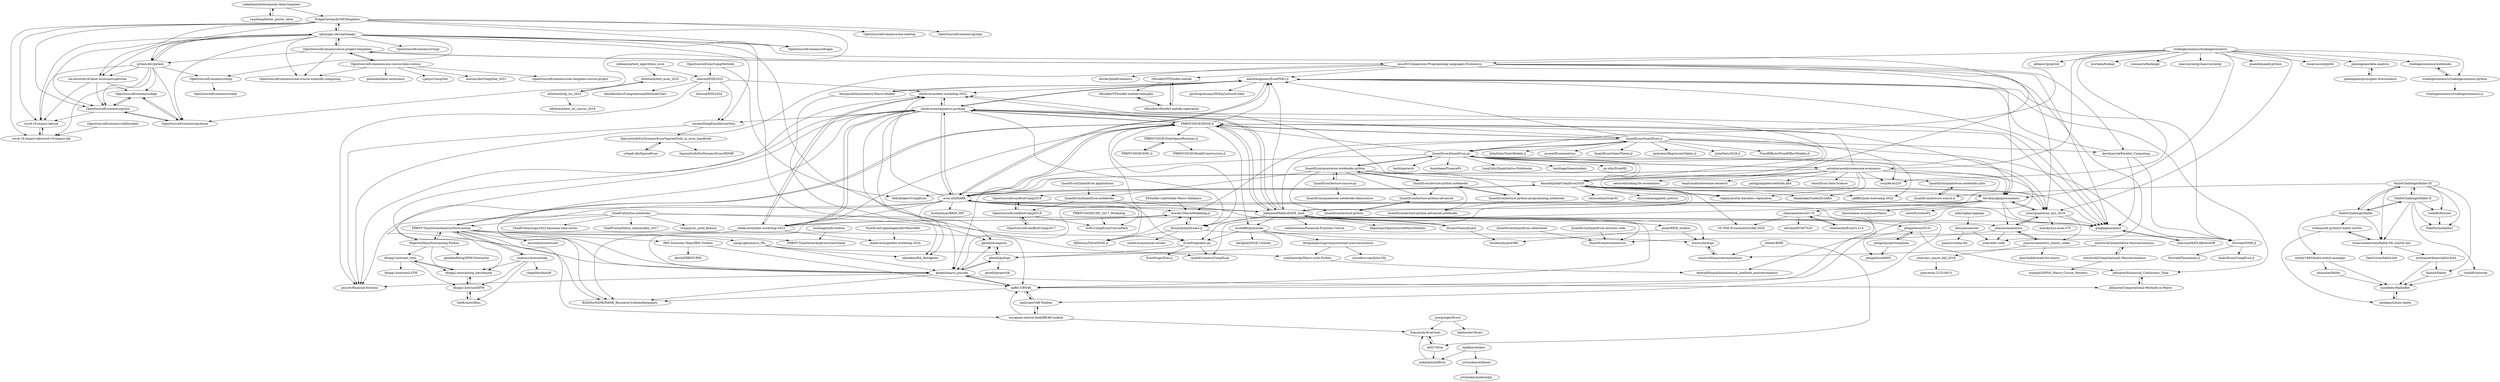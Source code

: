 digraph G {
"rafaelbailo/betterposter-latex-template" -> "LanaSina/better_poster_latex"
"rafaelbailo/betterposter-latex-template" -> "HolgerGerhardt/TeXTemplates"
"optimagic-dev/optimagic" -> "pytask-dev/pytask"
"optimagic-dev/optimagic" -> "OpenSourceEconomics/respy"
"optimagic-dev/optimagic" -> "OpenSourceEconomics/dcegm"
"optimagic-dev/optimagic" -> "OpenSourceEconomics/econ-project-templates"
"optimagic-dev/optimagic" -> "iza-institute-of-labor-economics/gettsim"
"optimagic-dev/optimagic" -> "KennethJudd/CompEcon2020"
"optimagic-dev/optimagic" -> "OpenSourceEconomics/pylcm"
"optimagic-dev/optimagic" -> "OpenSourceEconomics/ose-course-scientific-computing"
"optimagic-dev/optimagic" -> "HolgerGerhardt/TeXTemplates"
"optimagic-dev/optimagic" -> "OpenSourceEconomics/pybaum"
"optimagic-dev/optimagic" -> "gboehl/econpizza"
"optimagic-dev/optimagic" -> "randall-romero/CompEcon"
"optimagic-dev/optimagic" -> "sischei/DeepEquilibriumNets"
"optimagic-dev/optimagic" -> "covid-19-impact-lab/sid"
"optimagic-dev/optimagic" -> "OpenSourceEconomics/ruspy"
"HolgerGerhardt/TeXTemplates" -> "pytask-dev/pytask"
"HolgerGerhardt/TeXTemplates" -> "OpenSourceEconomics/pybaum"
"HolgerGerhardt/TeXTemplates" -> "OpenSourceEconomics/ose-meetup"
"HolgerGerhardt/TeXTemplates" -> "optimagic-dev/optimagic"
"HolgerGerhardt/TeXTemplates" -> "covid-19-impact-lab/covid-19-impact-lab"
"HolgerGerhardt/TeXTemplates" -> "OpenSourceEconomics/grmpy"
"HolgerGerhardt/TeXTemplates" -> "covid-19-impact-lab/sid"
"HolgerGerhardt/TeXTemplates" -> "OpenSourceEconomics/pylcm"
"HolgerGerhardt/TeXTemplates" -> "OpenSourceEconomics/dcegm"
"HolgerGerhardt/TeXTemplates" -> "iza-institute-of-labor-economics/gettsim"
"jdingel/econ35101" -> "jdingel/projecttemplate"
"jdingel/econ35101" -> "jdingel/econ6905"
"jdingel/econ35101" -> "jbduarte/Numerical_Continuous_Time"
"wmutschl/dsge" -> "wmutschl/macroeconometrics"
"wmutschl/macroeconometrics" -> "wmutschl/dsge"
"rooklift/fluorine" -> "FakePsyho/halite2"
"HaliteChallenge/Halite-III" -> "HaliteChallenge/Halite-II"
"HaliteChallenge/Halite-III" -> "rooklift/fluorine"
"HaliteChallenge/Halite-III" -> "KalraA/Halite"
"HaliteChallenge/Halite-III" -> "HaliteChallenge/Halite"
"HaliteChallenge/Halite-III" -> "FakePsyho/halite2"
"HaliteChallenge/Halite-III" -> "brianvanleeuwen/Halite-ML-starter-bot"
"HaliteChallenge/Halite-III" -> "QuantEcon/lecture-source-jl"
"OpenSourceEconomics/econ-project-templates" -> "OpenSourceEconomics/ose-course-data-science"
"OpenSourceEconomics/econ-project-templates" -> "OpenSourceEconomics/ose-course-scientific-computing"
"OpenSourceEconomics/econ-project-templates" -> "jesusfv/Comparison-Programming-Languages-Economics"
"OpenSourceEconomics/econ-project-templates" -> "optimagic-dev/optimagic"
"OpenSourceEconomics/econ-project-templates" -> "pytask-dev/pytask"
"jiamingmao/data-analysis" -> "jiamingmao/principles-of-economics"
"LanaSina/better_poster_latex" -> "rafaelbailo/betterposter-latex-template"
"FRBNY-TimeSeriesAnalysis/Nowcasting" -> "MajesticKhan/Nowcasting-Python"
"FRBNY-TimeSeriesAnalysis/Nowcasting" -> "nmecsys/nowcasting"
"FRBNY-TimeSeriesAnalysis/Nowcasting" -> "FRBNY-TimeSeriesAnalysis/rstarGlobal"
"FRBNY-TimeSeriesAnalysis/Nowcasting" -> "yangycpku/macro_ML"
"FRBNY-TimeSeriesAnalysis/Nowcasting" -> "dhopp1/nowcasting_benchmark"
"FRBNY-TimeSeriesAnalysis/Nowcasting" -> "naffe15/BVAR_"
"FRBNY-TimeSeriesAnalysis/Nowcasting" -> "IRIS-Solutions-Team/IRIS-Toolbox"
"FRBNY-TimeSeriesAnalysis/Nowcasting" -> "european-central-bank/BEAR-toolbox"
"FRBNY-TimeSeriesAnalysis/Nowcasting" -> "FRBNY-DSGE/DSGE.jl"
"FRBNY-TimeSeriesAnalysis/Nowcasting" -> "eurostat/econowcast"
"FRBNY-TimeSeriesAnalysis/Nowcasting" -> "gboehl/macro_puzzles"
"gboehl/pydsge" -> "gboehl/macro_puzzles"
"gboehl/pydsge" -> "gboehl/econpizza"
"gboehl/pydsge" -> "gboehl/projectlib"
"ncachanosky/Macro-with-Python" -> "AndreaPasqualini/numerical_methods_macroeconomics"
"QuantEcon/quantecon-notebooks-python" -> "QuantEcon/lecture-python.notebooks"
"QuantEcon/quantecon-notebooks-python" -> "QuantEcon/lecture-source-py"
"QuantEcon/quantecon-notebooks-python" -> "QuantEcon/lecture-python-programming.notebooks"
"QuantEcon/quantecon-notebooks-python" -> "QuantEcon/lecture-python-advanced"
"QuantEcon/quantecon-notebooks-python" -> "QuantEcon/QuantEcon.notebooks"
"QuantEcon/quantecon-notebooks-python" -> "QuantEcon/quantecon-notebooks-julia"
"QuantEcon/quantecon-notebooks-python" -> "QuantEcon/lecture-python"
"QuantEcon/quantecon-notebooks-python" -> "QuantEcon/QuantEcon.py"
"gboehl/macro_puzzles" -> "gboehl/pydsge"
"gboehl/macro_puzzles" -> "jesusfv/financial-frictions"
"gboehl/macro_puzzles" -> "BASEforHANK/HANK_BusinessCycleAndInequality"
"gboehl/macro_puzzles" -> "shade-econ/nber-workshop-2022"
"gboehl/macro_puzzles" -> "gboehl/econpizza"
"gboehl/macro_puzzles" -> "jbduarte/Computational-Methods-in-Macro"
"gboehl/macro_puzzles" -> "naffe15/BVAR_"
"jiamingmao/principles-of-economics" -> "jiamingmao/data-analysis"
"OpenSourceEcon/BootCamp2018" -> "OpenSourceEcon/BootCamp2017"
"OpenSourceEcon/BootCamp2018" -> "OpenSourceEcon/BootCamp2019"
"OpenSourceEcon/BootCamp2018" -> "ScPo-CompEcon/CoursePack"
"OpenSourceEcon/BootCamp2019" -> "OpenSourceEcon/BootCamp2018"
"shade-econ/sequence-jacobian" -> "shade-econ/nber-workshop-2023"
"shade-econ/sequence-jacobian" -> "shade-econ/nber-workshop-2022"
"shade-econ/sequence-jacobian" -> "econ-ark/HARK"
"shade-econ/sequence-jacobian" -> "jesusfv/financial-frictions"
"shade-econ/sequence-jacobian" -> "gregkaplan/phact"
"shade-econ/sequence-jacobian" -> "BASEforHANK/HANK_BusinessCycleAndInequality"
"shade-econ/sequence-jacobian" -> "matthieugomez/EconPDEs.jl"
"shade-econ/sequence-jacobian" -> "gboehl/econpizza"
"shade-econ/sequence-jacobian" -> "JohannesPfeifer/DSGE_mod"
"shade-econ/sequence-jacobian" -> "DynareJulia/Dynare.jl"
"shade-econ/sequence-jacobian" -> "nikolakou/RA_HetAgents"
"shade-econ/sequence-jacobian" -> "FRBNY-DSGE/DSGE.jl"
"shade-econ/sequence-jacobian" -> "sischei/DeepEquilibriumNets"
"shade-econ/sequence-jacobian" -> "gboehl/macro_puzzles"
"jdingel/projecttemplate" -> "jdingel/econ35101"
"jdingel/projecttemplate" -> "jdingel/econ6905"
"jstac/nyu_macro_fall_2018" -> "jstac/econ-2125-8013"
"zhouweimin-econ/QuantMacro" -> "AndreaPasqualini/numerical_methods_macroeconomics"
"yangycpku/macro_ML" -> "nikolakou/RA_HetAgents"
"yangycpku/macro_ML" -> "ncachanosky/Macro-with-Python"
"yangycpku/macro_ML" -> "gboehl/macro_puzzles"
"HaliteChallenge/Halite-II" -> "HaliteChallenge/Halite"
"HaliteChallenge/Halite-II" -> "rooklift/chlorine"
"HaliteChallenge/Halite-II" -> "HaliteChallenge/Halite-III"
"HaliteChallenge/Halite-II" -> "rooklift/fluorine"
"HaliteChallenge/Halite-II" -> "FakePsyho/halite2"
"HaliteChallenge/Halite-II" -> "brianvanleeuwen/Halite-ML-starter-bot"
"QuantEcon/lecture-source-py" -> "QuantEcon/quantecon-notebooks-python"
"QuantEcon/lecture-source-py" -> "QuantEcon/quantecon-notebooks-datascience"
"QuantEcon/lecture-source-jl" -> "QuantEcon/quantecon-notebooks-julia"
"davidzarruk/Parallel_Computing" -> "floswald/SMM.jl"
"davidzarruk/Parallel_Computing" -> "gregkaplan/phact"
"davidzarruk/Parallel_Computing" -> "matthieugomez/EconPDEs.jl"
"iza-institute-of-labor-economics/gettsim" -> "OpenSourceEconomics/pylcm"
"iza-institute-of-labor-economics/gettsim" -> "OpenSourceEconomics/dags"
"iza-institute-of-labor-economics/gettsim" -> "covid-19-impact-lab/sid"
"escheffel/pymaclab" -> "kerkphil/DSGE-Utilities"
"escheffel/pymaclab" -> "wmutschl/dsge"
"escheffel/pymaclab" -> "gboehl/pydsge"
"escheffel/pymaclab" -> "EconForge/dolo.py"
"escheffel/pymaclab" -> "letsgoexploring/computational-macroeconomics"
"nmecsys/nowcasting" -> "FRBNY-TimeSeriesAnalysis/Nowcasting"
"nmecsys/nowcasting" -> "rbagd/dynfactoR"
"nmecsys/nowcasting" -> "SebKrantz/dfms"
"nmecsys/nowcasting" -> "dhopp1/nowcasting_benchmark"
"nmecsys/nowcasting" -> "dhopp1/nowcastDFM"
"franzmohr/bvartools" -> "nk027/bvar"
"mfarragher/appelpy" -> "dmsul/econtools"
"FRBNY-DSGE/SMC.jl" -> "FRBNY-DSGE/StateSpaceRoutines.jl"
"nk027/bvar" -> "franzmohr/bvartools"
"nk027/bvar" -> "ankargren/mfbvar"
"OpenSourceEconomics/ose-course-data-science" -> "peisenha/labor-economics"
"OpenSourceEconomics/ose-course-data-science" -> "OpenSourceEconomics/ose-course-scientific-computing"
"OpenSourceEconomics/ose-course-data-science" -> "OpenSourceEconomics/econ-project-templates"
"OpenSourceEconomics/ose-course-data-science" -> "LJanys/CompStat"
"OpenSourceEconomics/ose-course-data-science" -> "marina-khi/CompStat_2021"
"OpenSourceEconomics/ose-course-data-science" -> "OpenSourceEconomics/ose-template-course-project"
"rooklift/chlorine" -> "mzotkiew/HaliteBot"
"jstriaukas/midasml" -> "jstriaukas/midasmlpy"
"letsgoexploring/computational-macroeconomics" -> "vasudeva-ram/Julia-SSJ"
"letsgoexploring/computational-macroeconomics" -> "ncachanosky/Macro-with-Python"
"naffe15/BVAR_" -> "ambropo/VAR-Toolbox"
"naffe15/BVAR_" -> "BASEforHANK/HANK_BusinessCycleAndInequality"
"naffe15/BVAR_" -> "gboehl/macro_puzzles"
"dhopp1/nowcastDFM" -> "SebKrantz/dfms"
"dhopp1/nowcastDFM" -> "dhopp1/nowcasting_benchmark"
"QuantEcon/QuantEcon.jl" -> "FRBNY-DSGE/DSGE.jl"
"QuantEcon/QuantEcon.jl" -> "QuantEcon/QuantEcon.py"
"QuantEcon/QuantEcon.jl" -> "matthieugomez/EconPDEs.jl"
"QuantEcon/QuantEcon.jl" -> "FixedEffects/FixedEffectModels.jl" ["e"=1]
"QuantEcon/QuantEcon.jl" -> "floswald/SMM.jl"
"QuantEcon/QuantEcon.jl" -> "davidzarruk/Parallel_Computing"
"QuantEcon/QuantEcon.jl" -> "JuliaStats/StatsModels.jl" ["e"=1]
"QuantEcon/QuantEcon.jl" -> "mcreel/Econometrics" ["e"=1]
"QuantEcon/QuantEcon.jl" -> "cpfiffer/julia-bootcamp-2022" ["e"=1]
"QuantEcon/QuantEcon.jl" -> "QuantEcon/GameTheory.jl" ["e"=1]
"QuantEcon/QuantEcon.jl" -> "jmboehm/RegressionTables.jl" ["e"=1]
"QuantEcon/QuantEcon.jl" -> "JohannesPfeifer/DSGE_mod"
"QuantEcon/QuantEcon.jl" -> "JuliaStats/GLM.jl" ["e"=1]
"QuantEcon/QuantEcon.jl" -> "shade-econ/sequence-jacobian"
"QuantEcon/QuantEcon.jl" -> "thorek1/MacroModelling.jl"
"QuantEcon/lecture-python-programming.notebooks" -> "QuantEcon/lecture-python.notebooks"
"QuantEcon/lecture-python-programming.notebooks" -> "QuantEcon/lecture-python-advanced.notebooks"
"kthohr/BMR" -> "wmutschl/macroeconometrics"
"kthohr/BMR" -> "nk027/bvar"
"RJDennis/SolveDSGE.jl" -> "thorek1/MacroModelling.jl"
"QuantEcon/lecture-python.notebooks" -> "QuantEcon/quantecon-notebooks-python"
"QuantEcon/lecture-python.notebooks" -> "QuantEcon/lecture-python-programming.notebooks"
"QuantEcon/lecture-python.notebooks" -> "QuantEcon/lecture-python-advanced.notebooks"
"QuantEcon/lecture-python.notebooks" -> "QuantEcon/lecture-python-advanced"
"pytask-dev/pytask" -> "OpenSourceEconomics/pylcm"
"pytask-dev/pytask" -> "optimagic-dev/optimagic"
"pytask-dev/pytask" -> "OpenSourceEconomics/pybaum"
"pytask-dev/pytask" -> "iza-institute-of-labor-economics/gettsim"
"pytask-dev/pytask" -> "OpenSourceEconomics/dags"
"pytask-dev/pytask" -> "covid-19-impact-lab/sid"
"pytask-dev/pytask" -> "covid-19-impact-lab/covid-19-impact-lab"
"pytask-dev/pytask" -> "OpenSourceEconomics/respy"
"KennethJudd/CompEcon2020" -> "econ-ark/HARK"
"KennethJudd/CompEcon2020" -> "shade-econ/sequence-jacobian"
"KennethJudd/CompEcon2020" -> "Alalalalaki/Guide2EconRA" ["e"=1]
"KennethJudd/CompEcon2020" -> "gregkaplan/phact"
"KennethJudd/CompEcon2020" -> "OU-PhD-Econometrics/fall-2020"
"KennethJudd/CompEcon2020" -> "chrisconlon/Grad-IO" ["e"=1]
"KennethJudd/CompEcon2020" -> "vikjam/mostly-harmless-replication" ["e"=1]
"KennethJudd/CompEcon2020" -> "chrisconlon/applied_metrics" ["e"=1]
"KennethJudd/CompEcon2020" -> "cpfiffer/julia-bootcamp-2022" ["e"=1]
"KennethJudd/CompEcon2020" -> "jstac/quantecon_nyu_2016"
"KennethJudd/CompEcon2020" -> "OpenSourceEcon/BootCamp2019"
"KennethJudd/CompEcon2020" -> "davidrpugh/pyeconomics"
"KennethJudd/CompEcon2020" -> "shade-econ/nber-workshop-2022"
"KennethJudd/CompEcon2020" -> "JohannesPfeifer/DSGE_mod"
"KennethJudd/CompEcon2020" -> "fediskhakov/CompEcon"
"floswald/SMM.jl" -> "floswald/Tasmanian.jl"
"floswald/SMM.jl" -> "QuantEcon/CompEcon.jl"
"sischei/DeepEquilibriumNets" -> "jesusfv/financial-frictions"
"sischei/DeepEquilibriumNets" -> "SparseGridsForDynamicEcon/SparseGrids_in_econ_handbook"
"jesusfv/Comparison-Programming-Languages-Economics" -> "gregkaplan/phact"
"jesusfv/Comparison-Programming-Languages-Economics" -> "matthieugomez/EconPDEs.jl"
"jesusfv/Comparison-Programming-Languages-Economics" -> "jesusfv/financial-frictions"
"jesusfv/Comparison-Programming-Languages-Economics" -> "OpenSourceEconomics/econ-project-templates"
"jesusfv/Comparison-Programming-Languages-Economics" -> "davidzarruk/Parallel_Computing"
"jesusfv/Comparison-Programming-Languages-Economics" -> "jstac/quantecon_nyu_2016"
"jesusfv/Comparison-Programming-Languages-Economics" -> "jstac/edtc-code"
"jesusfv/Comparison-Programming-Languages-Economics" -> "davidrpugh/pyeconomics"
"jesusfv/Comparison-Programming-Languages-Economics" -> "vfitoolkit/VFIToolkit-matlab"
"jesusfv/Comparison-Programming-Languages-Economics" -> "setzler/JuliaEconomics"
"MajesticKhan/Nowcasting-Python" -> "FRBNY-TimeSeriesAnalysis/Nowcasting"
"MajesticKhan/Nowcasting-Python" -> "genekindberg/DFM-Nowcaster"
"MajesticKhan/Nowcasting-Python" -> "dhopp1/nowcasting_benchmark"
"MajesticKhan/Nowcasting-Python" -> "dhopp1/nowcast_lstm"
"QuantEcon/lecture-python" -> "QuantEcon/lecture-python-advanced"
"QuantEcon/lecture-python-advanced" -> "QuantEcon/lecture-python"
"jbduarte/Computational-Methods-in-Macro" -> "jbduarte/Numerical_Continuous_Time"
"QuantEcon/quantecon-notebooks-julia" -> "QuantEcon/lecture-source-jl"
"jbduarte/Numerical_Continuous_Time" -> "jbduarte/Computational-Methods-in-Macro"
"covid-19-impact-lab/sid" -> "covid-19-impact-lab/covid-19-impact-lab"
"covid-19-impact-lab/covid-19-impact-lab" -> "covid-19-impact-lab/sid"
"gboehl/econpizza" -> "gboehl/pydsge"
"JohannesPfeifer/DSGE_mod" -> "FRBNY-DSGE/DSGE.jl"
"JohannesPfeifer/DSGE_mod" -> "shade-econ/sequence-jacobian"
"JohannesPfeifer/DSGE_mod" -> "naffe15/BVAR_"
"JohannesPfeifer/DSGE_mod" -> "econ-ark/HARK"
"JohannesPfeifer/DSGE_mod" -> "gregkaplan/phact"
"JohannesPfeifer/DSGE_mod" -> "DynareTeam/dynare"
"JohannesPfeifer/DSGE_mod" -> "wmutschl/dsge"
"JohannesPfeifer/DSGE_mod" -> "dkgaraujo/OpenSourcedMacroModels" ["e"=1]
"JohannesPfeifer/DSGE_mod" -> "matthieugomez/EconPDEs.jl"
"JohannesPfeifer/DSGE_mod" -> "steliostsiaras/Financial-Frictions-Course"
"JohannesPfeifer/DSGE_mod" -> "ambropo/VAR-Toolbox"
"JohannesPfeifer/DSGE_mod" -> "KennethJudd/CompEcon2020"
"JohannesPfeifer/DSGE_mod" -> "jmaih/RISE_toolbox"
"JohannesPfeifer/DSGE_mod" -> "escheffel/pymaclab"
"JohannesPfeifer/DSGE_mod" -> "DynareJulia/Dynare.jl"
"dhopp1/nowcast_lstm" -> "dhopp1/nowcasting_benchmark"
"dhopp1/nowcast_lstm" -> "dhopp1/nowcastDFM"
"dhopp1/nowcast_lstm" -> "dhopp1/nowcastLSTM"
"tradingeconomics/tradingeconomics" -> "tradingeconomics/notebooks"
"tradingeconomics/tradingeconomics" -> "tradingeconomics/tradingeconomics-python"
"tradingeconomics/tradingeconomics" -> "QuantEcon/QuantEcon.py"
"tradingeconomics/tradingeconomics" -> "antontarasenko/awesome-economics"
"tradingeconomics/tradingeconomics" -> "mortada/fredapi" ["e"=1]
"tradingeconomics/tradingeconomics" -> "jiamingmao/data-analysis"
"tradingeconomics/tradingeconomics" -> "cuemacro/findatapy" ["e"=1]
"tradingeconomics/tradingeconomics" -> "macrosynergy/macrosynergy"
"tradingeconomics/tradingeconomics" -> "quandl/quandl-python" ["e"=1]
"tradingeconomics/tradingeconomics" -> "davidrpugh/pyeconomics"
"tradingeconomics/tradingeconomics" -> "jesusfv/Comparison-Programming-Languages-Economics"
"tradingeconomics/tradingeconomics" -> "rsvp/fecon235" ["e"=1]
"tradingeconomics/tradingeconomics" -> "ranaroussi/qtpylib" ["e"=1]
"tradingeconomics/tradingeconomics" -> "jstac/quantecon_nyu_2016"
"tradingeconomics/tradingeconomics" -> "abbass2/pyqstrat" ["e"=1]
"tradingeconomics/notebooks" -> "tradingeconomics/tradingeconomics-python"
"mpiktas/midasr" -> "ankargren/mfbvar"
"mpiktas/midasr" -> "jstriaukas/midasml"
"hessjacob/Quantitative-Macro-Models" -> "matthieugomez/EconPDEs.jl"
"hessjacob/Quantitative-Macro-Models" -> "nikolakou/RA_HetAgents"
"vfitoolkit/VFIToolkit-matlab" -> "vfitoolkit/VFItoolkit-matlab-examples"
"vfitoolkit/VFIToolkit-matlab" -> "vfitoolkit/vfitoolkit-matlab-replication"
"ambropo/VAR-Toolbox" -> "naffe15/BVAR_"
"ambropo/VAR-Toolbox" -> "european-central-bank/BEAR-toolbox"
"european-central-bank/BEAR-toolbox" -> "ambropo/VAR-Toolbox"
"european-central-bank/BEAR-toolbox" -> "franzmohr/bvartools"
"european-central-bank/BEAR-toolbox" -> "naffe15/BVAR_"
"bashtage/mfe-toolbox" -> "FRBNY-TimeSeriesAnalysis/rstarGlobal"
"vfitoolkit/vfitoolkit-matlab-replication" -> "vfitoolkit/VFItoolkit-matlab-examples"
"vfitoolkit/vfitoolkit-matlab-replication" -> "vfitoolkit/VFIToolkit-matlab"
"dmsul/econtools" -> "jstac/edtc-code"
"dmsul/econtools" -> "paulnov/stata-tex"
"vfitoolkit/VFItoolkit-matlab-examples" -> "vfitoolkit/vfitoolkit-matlab-replication"
"OpenSourceEconomics/pylcm" -> "OpenSourceEconomics/pybaum"
"OpenSourceEconomics/pylcm" -> "OpenSourceEconomics/dags"
"OpenSourceEconomics/pylcm" -> "covid-19-impact-lab/sid"
"SebKrantz/dfms" -> "dhopp1/nowcastDFM"
"elliottash/nlp_lss_2023" -> "elliottash/text_econ_2022"
"elliottash/nlp_lss_2023" -> "elliottash/text_ml_course_2018"
"elliottash/text_econ_2022" -> "elliottash/nlp_lss_2023"
"dhopp1/nowcasting_benchmark" -> "dhopp1/nowcast_lstm"
"dhopp1/nowcasting_benchmark" -> "dhopp1/nowcastDFM"
"shade-econ/nber-workshop-2022" -> "shade-econ/nber-workshop-2023"
"shade-econ/nber-workshop-2022" -> "shade-econ/sequence-jacobian"
"FRBNY-DSGE/DSGE.jl" -> "JohannesPfeifer/DSGE_mod"
"FRBNY-DSGE/DSGE.jl" -> "shade-econ/sequence-jacobian"
"FRBNY-DSGE/DSGE.jl" -> "QuantEcon/QuantEcon.jl"
"FRBNY-DSGE/DSGE.jl" -> "econ-ark/HARK"
"FRBNY-DSGE/DSGE.jl" -> "naffe15/BVAR_"
"FRBNY-DSGE/DSGE.jl" -> "FRBNY-DSGE/StateSpaceRoutines.jl"
"FRBNY-DSGE/DSGE.jl" -> "gboehl/macro_puzzles"
"FRBNY-DSGE/DSGE.jl" -> "gregkaplan/phact"
"FRBNY-DSGE/DSGE.jl" -> "FRBNY-TimeSeriesAnalysis/Nowcasting"
"FRBNY-DSGE/DSGE.jl" -> "DynareJulia/Dynare.jl"
"FRBNY-DSGE/DSGE.jl" -> "shade-econ/nber-workshop-2022"
"FRBNY-DSGE/DSGE.jl" -> "KennethJudd/CompEcon2020"
"FRBNY-DSGE/DSGE.jl" -> "matthieugomez/EconPDEs.jl"
"FRBNY-DSGE/DSGE.jl" -> "escheffel/pymaclab"
"FRBNY-DSGE/DSGE.jl" -> "RJDennis/SolveDSGE.jl"
"DynareJulia/Dynare.jl" -> "thorek1/MacroModelling.jl"
"DynareJulia/Dynare.jl" -> "shade-econ/annual-review"
"DynareJulia/Dynare.jl" -> "floswald/SMM.jl"
"DynareJulia/Dynare.jl" -> "RJDennis/SolveDSGE.jl"
"HaliteChallenge/Halite" -> "HaliteChallenge/Halite-II"
"HaliteChallenge/Halite" -> "erdman/alt-python3-halite-starter"
"HaliteChallenge/Halite" -> "brianvanleeuwen/Halite-ML-starter-bot"
"HaliteChallenge/Halite" -> "HaliteChallenge/Halite-III"
"HaliteChallenge/Halite" -> "smiley1983/halite-match-manager"
"jstac/quantecon_nyu_2016" -> "davidrpugh/pyeconomics"
"jstac/quantecon_nyu_2016" -> "jstac/econometrics"
"jstac/quantecon_nyu_2016" -> "jstac/econometric_theory_slides"
"jstac/quantecon_nyu_2016" -> "mmcky/nyu-econ-370"
"jstac/quantecon_nyu_2016" -> "gregkaplan/phact"
"zhentaoshi/econ5170" -> "zhentaoshi/Econ5121A"
"zhentaoshi/econ5170" -> "edrubin/EC607S20" ["e"=1]
"zhentaoshi/econ5170" -> "OU-PhD-Econometrics/fall-2020"
"zhentaoshi/econ5170" -> "jdingel/econ35101"
"wmutschl/Computational-Macroeconomics" -> "wmutschl/Quantitative-Macroeconomics"
"wmutschl/Computational-Macroeconomics" -> "ocamp020/PhD_Macro_Course_Western"
"QuantEcon/QuantEcon.applications" -> "QuantEcon/QuantEcon.notebooks"
"NumEconCopenhagen/AdvMacroHet" -> "shade-econ/goethe-workshop-2024"
"SparseGridsForDynamicEcon/SparseGrids_in_econ_handbook" -> "schaab-lab/SparseEcon"
"SparseGridsForDynamicEcon/SparseGrids_in_econ_handbook" -> "SparseGridsForDynamicEcon/HDMR"
"jstac/econometrics" -> "jstac/econometric_theory_slides"
"jstac/econometrics" -> "jstac/edtc-code"
"jstac/econometrics" -> "jstac/quantecon_nyu_2016"
"jstac/econometrics" -> "QuantEcon/econometrics"
"schaab-lab/SparseEcon" -> "SparseGridsForDynamicEcon/SparseGrids_in_econ_handbook"
"QuantEcon/QuantEcon.notebooks" -> "ScPo-CompEcon/CoursePack"
"QuantEcon/QuantEcon.notebooks" -> "QuantEcon/econometrics"
"QuantEcon/QuantEcon.notebooks" -> "OpenSourceEcon/BootCamp2018"
"OpenSourceEconomics/dags" -> "OpenSourceEconomics/pybaum"
"OpenSourceEconomics/dags" -> "OpenSourceEconomics/pylcm"
"OpenSourceEconomics/pybaum" -> "OpenSourceEconomics/dags"
"OpenSourceEconomics/pybaum" -> "OpenSourceEconomics/pylcm"
"sekhansen/text_algorithms_econ" -> "elliottash/text_econ_2022"
"sekhansen/text_algorithms_econ" -> "dseconf/DSE2023"
"antontarasenko/awesome-economics" -> "QuantEcon/QuantEcon.py"
"antontarasenko/awesome-economics" -> "davidrpugh/pyeconomics"
"antontarasenko/awesome-economics" -> "vikjam/mostly-harmless-replication" ["e"=1]
"antontarasenko/awesome-economics" -> "jstac/quantecon_nyu_2016"
"antontarasenko/awesome-economics" -> "gboehl/macro_puzzles"
"antontarasenko/awesome-economics" -> "aeturrell/coding-for-economists" ["e"=1]
"antontarasenko/awesome-economics" -> "emptymalei/awesome-research" ["e"=1]
"antontarasenko/awesome-economics" -> "KennethJudd/CompEcon2020"
"antontarasenko/awesome-economics" -> "FRBNY-DSGE/DSGE.jl"
"antontarasenko/awesome-economics" -> "paulgp/applied-methods-phd" ["e"=1]
"antontarasenko/awesome-economics" -> "Alalalalaki/Guide2EconRA" ["e"=1]
"antontarasenko/awesome-economics" -> "vkoul/Econ-Data-Science" ["e"=1]
"antontarasenko/awesome-economics" -> "rsvp/fecon235" ["e"=1]
"antontarasenko/awesome-economics" -> "zhentaoshi/econ5170"
"antontarasenko/awesome-economics" -> "econ-ark/HARK"
"OpenSourceEconomics/respy" -> "OpenSourceEconomics/soepy"
"EconForge/dolo.py" -> "EconForge/Dolo.jl"
"EconForge/dolo.py" -> "randall-romero/CompEcon"
"EconForge/dolo.py" -> "gboehl/pydsge"
"econ-ark/HARK" -> "shade-econ/sequence-jacobian"
"econ-ark/HARK" -> "gregkaplan/phact"
"econ-ark/HARK" -> "shade-econ/nber-workshop-2022"
"econ-ark/HARK" -> "matthieugomez/EconPDEs.jl"
"econ-ark/HARK" -> "BASEforHANK/HANK_BusinessCycleAndInequality"
"econ-ark/HARK" -> "naffe15/BVAR_"
"econ-ark/HARK" -> "gboehl/macro_puzzles"
"econ-ark/HARK" -> "JohannesPfeifer/DSGE_mod"
"econ-ark/HARK" -> "KennethJudd/CompEcon2020"
"econ-ark/HARK" -> "FRBNY-DSGE/DSGE.jl"
"econ-ark/HARK" -> "jesusfv/financial-frictions"
"econ-ark/HARK" -> "shade-econ/nber-workshop-2023"
"econ-ark/HARK" -> "thorek1/MacroModelling.jl"
"econ-ark/HARK" -> "kurtmitman/BKM_MIT"
"econ-ark/HARK" -> "EconForge/dolo.py"
"wmutschl/Quantitative-Macroeconomics" -> "wmutschl/Computational-Macroeconomics"
"wmutschl/Quantitative-Macroeconomics" -> "wmutschl/macroeconometrics"
"thorek1/MacroModelling.jl" -> "DynareJulia/Dynare.jl"
"thorek1/MacroModelling.jl" -> "shade-econ/nber-workshop-2023"
"zhentaoshi/Econ5121A" -> "zhentaoshi/econ5170"
"sehyoun/MATLABAutoDiff" -> "gregkaplan/phact"
"shade-econ/nber-workshop-2023" -> "shade-econ/sequence-jacobian"
"shade-econ/nber-workshop-2023" -> "shade-econ/nber-workshop-2022"
"shade-econ/nber-workshop-2023" -> "shade-econ/goethe-workshop-2024"
"shade-econ/nber-workshop-2023" -> "BASEforHANK/HANK_BusinessCycleAndInequality"
"shade-econ/nber-workshop-2023" -> "thorek1/MacroModelling.jl"
"QuantEcon/QuantEcon.cheatsheet" -> "QuantEcon/econometrics"
"jmaih/RISE_toolbox" -> "tholden/dynareOBC"
"jmaih/RISE_toolbox" -> "wmutschl/dsge"
"tradingeconomics/tradingeconomics-python" -> "tradingeconomics/tradingeconomics-js"
"tradingeconomics/tradingeconomics-python" -> "tradingeconomics/notebooks"
"dseconf/DSE2023" -> "sischei/DeepEquilibriumNets"
"dseconf/DSE2023" -> "jesusfv/financial-frictions"
"dseconf/DSE2023" -> "donskerclass/ComputationalMethodsClass"
"dseconf/DSE2023" -> "shade-econ/nber-workshop-2022"
"dseconf/DSE2023" -> "dseconf/DSE2024"
"OpenSourceEcon/CompMethods" -> "fediskhakov/CompEcon"
"OpenSourceEcon/CompMethods" -> "dseconf/DSE2023"
"matthieugomez/EconPDEs.jl" -> "jbduarte/Numerical_Continuous_Time"
"matthieugomez/EconPDEs.jl" -> "shade-econ/sequence-jacobian"
"matthieugomez/EconPDEs.jl" -> "floswald/SMM.jl"
"matthieugomez/EconPDEs.jl" -> "econ-ark/HARK"
"matthieugomez/EconPDEs.jl" -> "shade-econ/nber-workshop-2022"
"matthieugomez/EconPDEs.jl" -> "gregkaplan/phact"
"matthieugomez/EconPDEs.jl" -> "hessjacob/Quantitative-Macro-Models"
"matthieugomez/EconPDEs.jl" -> "jprodriguesumn/McKayLectureCodes"
"OpenSourceEconomics/skillmodels" -> "covid-19-impact-lab/covid-19-impact-lab"
"davidrpugh/pyeconomics" -> "jstac/quantecon_nyu_2016"
"davidrpugh/pyeconomics" -> "gboehl/macro_puzzles"
"davidrpugh/pyeconomics" -> "randall-romero/CompEcon"
"davidrpugh/pyeconomics" -> "solowPy/solowPy"
"davidrpugh/pyeconomics" -> "EconForge/dolo.py"
"davidrpugh/pyeconomics" -> "zhouweimin-econ/QuantMacro"
"davidrpugh/pyeconomics" -> "jstac/econometrics"
"davidrpugh/pyeconomics" -> "gregkaplan/phact"
"davidrpugh/pyeconomics" -> "zhentaoshi/econ5170"
"gregkaplan/phact" -> "sehyoun/MATLABAutoDiff"
"ankargren/mfbvar" -> "franzmohr/bvartools"
"shummie/Halite" -> "mzotkiew/HaliteBot"
"erdman/alt-python3-halite-starter" -> "brianvanleeuwen/Halite-ML-starter-bot"
"erdman/alt-python3-halite-starter" -> "nmalaguti/mini-halite"
"brianvanleeuwen/Halite-ML-starter-bot" -> "erdman/alt-python3-halite-starter"
"brianvanleeuwen/Halite-ML-starter-bot" -> "erdman/erdman-halite-bots"
"brianvanleeuwen/Halite-ML-starter-bot" -> "DexGroves/halite-bot"
"nmalaguti/mini-halite" -> "mzotkiew/HaliteBot"
"smiley1983/halite-match-manager" -> "mzotkiew/HaliteBot"
"smiley1983/halite-match-manager" -> "shummie/Halite"
"QuantEcon/QuantEcon.py" -> "QuantEcon/QuantEcon.jl"
"QuantEcon/QuantEcon.py" -> "antontarasenko/awesome-economics"
"QuantEcon/QuantEcon.py" -> "FRBNY-DSGE/DSGE.jl"
"QuantEcon/QuantEcon.py" -> "bashtage/linearmodels" ["e"=1]
"QuantEcon/QuantEcon.py" -> "rsvp/fecon235" ["e"=1]
"QuantEcon/QuantEcon.py" -> "econ-ark/HARK"
"QuantEcon/QuantEcon.py" -> "davidrpugh/pyeconomics"
"QuantEcon/QuantEcon.py" -> "py-why/EconML" ["e"=1]
"QuantEcon/QuantEcon.py" -> "bashtage/arch" ["e"=1]
"QuantEcon/QuantEcon.py" -> "domokane/FinancePy" ["e"=1]
"QuantEcon/QuantEcon.py" -> "vikjam/mostly-harmless-replication" ["e"=1]
"QuantEcon/QuantEcon.py" -> "QuantEcon/quantecon-notebooks-python"
"QuantEcon/QuantEcon.py" -> "LongOnly/Quantitative-Notebooks" ["e"=1]
"QuantEcon/QuantEcon.py" -> "KennethJudd/CompEcon2020"
"QuantEcon/QuantEcon.py" -> "jstac/quantecon_nyu_2016"
"FRBNY-DSGE/StateSpaceRoutines.jl" -> "FRBNY-DSGE/SMC.jl"
"FRBNY-DSGE/StateSpaceRoutines.jl" -> "FRBNY-DSGE/ModelConstructors.jl"
"joergrieger/bvars" -> "bdemeshev/bvarr"
"joergrieger/bvars" -> "franzmohr/bvartools"
"ChadFulton/tsa-notebooks" -> "MajesticKhan/Nowcasting-Python"
"ChadFulton/tsa-notebooks" -> "FRBNY-TimeSeriesAnalysis/Nowcasting"
"ChadFulton/tsa-notebooks" -> "ChadFulton/fulton_statsmodels_2017"
"ChadFulton/tsa-notebooks" -> "cvxgrp/cov_pred_finance" ["e"=1]
"ChadFulton/tsa-notebooks" -> "jstac/econometrics"
"ChadFulton/tsa-notebooks" -> "ChadFulton/scipy2022-bayesian-time-series"
"ChadFulton/tsa-notebooks" -> "EconForge/dolo.py"
"IRIS-Solutions-Team/IRIS-Toolbox" -> "naffe15/BVAR_"
"IRIS-Solutions-Team/IRIS-Toolbox" -> "ikarib/FRBNY-IRIS"
"jstac/econometric_theory_slides" -> "jstac/econometrics"
"jstac/econometric_theory_slides" -> "jstac/nyu_macro_fall_2018"
"jstac/econometric_theory_slides" -> "pmichaillat/math-for-macro" ["e"=1]
"erdman/erdman-halite-bots" -> "mzotkiew/HaliteBot"
"erdman/erdman-halite-bots" -> "KalraA/Halite"
"KalraA/Halite" -> "mzotkiew/HaliteBot"
"mzotkiew/HaliteBot" -> "nmalaguti/mini-halite"
"QuantEcon/QuantEcon.lectures.code" -> "QuantEcon/econometrics"
"DynareTeam/dynare" -> "tholden/dynareOBC"
"DynareTeam/dynare" -> "JohannesPfeifer/DSGE_mod"
"KMueller-Lab/Global-Macro-Database" -> "thorek1/MacroModelling.jl"
"FRBNY-DSGE/CEF_2017_Workshop" -> "ScPo-CompEcon/CoursePack"
"OpenSourceEcon/BootCamp2017" -> "OpenSourceEcon/BootCamp2018"
"rafaelbailo/betterposter-latex-template" ["l"="42.434,26.774"]
"LanaSina/better_poster_latex" ["l"="42.403,26.772"]
"HolgerGerhardt/TeXTemplates" ["l"="42.506,26.782"]
"optimagic-dev/optimagic" ["l"="42.564,26.789"]
"pytask-dev/pytask" ["l"="42.533,26.794"]
"OpenSourceEconomics/respy" ["l"="42.513,26.808"]
"OpenSourceEconomics/dcegm" ["l"="42.533,26.762"]
"OpenSourceEconomics/econ-project-templates" ["l"="42.574,26.822"]
"iza-institute-of-labor-economics/gettsim" ["l"="42.525,26.77"]
"KennethJudd/CompEcon2020" ["l"="42.709,26.784"]
"OpenSourceEconomics/pylcm" ["l"="42.532,26.781"]
"OpenSourceEconomics/ose-course-scientific-computing" ["l"="42.549,26.82"]
"OpenSourceEconomics/pybaum" ["l"="42.543,26.783"]
"gboehl/econpizza" ["l"="42.642,26.759"]
"randall-romero/CompEcon" ["l"="42.618,26.784"]
"sischei/DeepEquilibriumNets" ["l"="42.611,26.813"]
"covid-19-impact-lab/sid" ["l"="42.522,26.784"]
"OpenSourceEconomics/ruspy" ["l"="42.56,26.763"]
"OpenSourceEconomics/ose-meetup" ["l"="42.476,26.787"]
"covid-19-impact-lab/covid-19-impact-lab" ["l"="42.508,26.768"]
"OpenSourceEconomics/grmpy" ["l"="42.478,26.77"]
"jdingel/econ35101" ["l"="42.808,26.885"]
"jdingel/projecttemplate" ["l"="42.825,26.907"]
"jdingel/econ6905" ["l"="42.845,26.901"]
"jbduarte/Numerical_Continuous_Time" ["l"="42.754,26.846"]
"wmutschl/dsge" ["l"="42.801,26.706"]
"wmutschl/macroeconometrics" ["l"="42.856,26.693"]
"rooklift/fluorine" ["l"="42.883,26.419"]
"FakePsyho/halite2" ["l"="42.896,26.409"]
"HaliteChallenge/Halite-III" ["l"="42.862,26.409"]
"HaliteChallenge/Halite-II" ["l"="42.885,26.391"]
"KalraA/Halite" ["l"="42.848,26.374"]
"HaliteChallenge/Halite" ["l"="42.861,26.385"]
"brianvanleeuwen/Halite-ML-starter-bot" ["l"="42.869,26.37"]
"QuantEcon/lecture-source-jl" ["l"="42.835,26.481"]
"OpenSourceEconomics/ose-course-data-science" ["l"="42.53,26.841"]
"jesusfv/Comparison-Programming-Languages-Economics" ["l"="42.659,26.839"]
"jiamingmao/data-analysis" ["l"="42.761,26.934"]
"jiamingmao/principles-of-economics" ["l"="42.774,26.958"]
"FRBNY-TimeSeriesAnalysis/Nowcasting" ["l"="42.661,26.691"]
"MajesticKhan/Nowcasting-Python" ["l"="42.629,26.668"]
"nmecsys/nowcasting" ["l"="42.608,26.668"]
"FRBNY-TimeSeriesAnalysis/rstarGlobal" ["l"="42.649,26.637"]
"yangycpku/macro_ML" ["l"="42.654,26.721"]
"dhopp1/nowcasting_benchmark" ["l"="42.617,26.651"]
"naffe15/BVAR_" ["l"="42.702,26.717"]
"IRIS-Solutions-Team/IRIS-Toolbox" ["l"="42.675,26.669"]
"european-central-bank/BEAR-toolbox" ["l"="42.737,26.67"]
"FRBNY-DSGE/DSGE.jl" ["l"="42.723,26.753"]
"eurostat/econowcast" ["l"="42.649,26.661"]
"gboehl/macro_puzzles" ["l"="42.685,26.756"]
"gboehl/pydsge" ["l"="42.671,26.736"]
"gboehl/projectlib" ["l"="42.672,26.713"]
"ncachanosky/Macro-with-Python" ["l"="42.642,26.703"]
"AndreaPasqualini/numerical_methods_macroeconomics" ["l"="42.621,26.734"]
"QuantEcon/quantecon-notebooks-python" ["l"="42.783,26.625"]
"QuantEcon/lecture-python.notebooks" ["l"="42.811,26.599"]
"QuantEcon/lecture-source-py" ["l"="42.77,26.58"]
"QuantEcon/lecture-python-programming.notebooks" ["l"="42.802,26.584"]
"QuantEcon/lecture-python-advanced" ["l"="42.784,26.601"]
"QuantEcon/QuantEcon.notebooks" ["l"="42.778,26.651"]
"QuantEcon/quantecon-notebooks-julia" ["l"="42.818,26.528"]
"QuantEcon/lecture-python" ["l"="42.764,26.603"]
"QuantEcon/QuantEcon.py" ["l"="42.757,26.758"]
"jesusfv/financial-frictions" ["l"="42.655,26.802"]
"BASEforHANK/HANK_BusinessCycleAndInequality" ["l"="42.7,26.744"]
"shade-econ/nber-workshop-2022" ["l"="42.688,26.786"]
"jbduarte/Computational-Methods-in-Macro" ["l"="42.734,26.832"]
"OpenSourceEcon/BootCamp2018" ["l"="42.798,26.678"]
"OpenSourceEcon/BootCamp2017" ["l"="42.824,26.673"]
"OpenSourceEcon/BootCamp2019" ["l"="42.776,26.708"]
"ScPo-CompEcon/CoursePack" ["l"="42.808,26.656"]
"shade-econ/sequence-jacobian" ["l"="42.698,26.769"]
"shade-econ/nber-workshop-2023" ["l"="42.734,26.779"]
"econ-ark/HARK" ["l"="42.715,26.769"]
"gregkaplan/phact" ["l"="42.696,26.798"]
"matthieugomez/EconPDEs.jl" ["l"="42.716,26.797"]
"JohannesPfeifer/DSGE_mod" ["l"="42.74,26.74"]
"DynareJulia/Dynare.jl" ["l"="42.774,26.77"]
"nikolakou/RA_HetAgents" ["l"="42.666,26.753"]
"jstac/nyu_macro_fall_2018" ["l"="42.598,26.837"]
"jstac/econ-2125-8013" ["l"="42.583,26.855"]
"zhouweimin-econ/QuantMacro" ["l"="42.624,26.768"]
"rooklift/chlorine" ["l"="42.895,26.365"]
"QuantEcon/quantecon-notebooks-datascience" ["l"="42.763,26.55"]
"davidzarruk/Parallel_Computing" ["l"="42.719,26.825"]
"floswald/SMM.jl" ["l"="42.774,26.812"]
"OpenSourceEconomics/dags" ["l"="42.54,26.77"]
"escheffel/pymaclab" ["l"="42.72,26.715"]
"kerkphil/DSGE-Utilities" ["l"="42.746,26.687"]
"EconForge/dolo.py" ["l"="42.654,26.749"]
"letsgoexploring/computational-macroeconomics" ["l"="42.686,26.686"]
"rbagd/dynfactoR" ["l"="42.574,26.663"]
"SebKrantz/dfms" ["l"="42.577,26.645"]
"dhopp1/nowcastDFM" ["l"="42.595,26.648"]
"franzmohr/bvartools" ["l"="42.845,26.632"]
"nk027/bvar" ["l"="42.875,26.636"]
"mfarragher/appelpy" ["l"="42.605,26.982"]
"dmsul/econtools" ["l"="42.608,26.937"]
"FRBNY-DSGE/SMC.jl" ["l"="42.861,26.787"]
"FRBNY-DSGE/StateSpaceRoutines.jl" ["l"="42.825,26.783"]
"ankargren/mfbvar" ["l"="42.895,26.62"]
"peisenha/labor-economics" ["l"="42.505,26.867"]
"LJanys/CompStat" ["l"="42.495,26.851"]
"marina-khi/CompStat_2021" ["l"="42.505,26.84"]
"OpenSourceEconomics/ose-template-course-project" ["l"="42.513,26.855"]
"mzotkiew/HaliteBot" ["l"="42.866,26.349"]
"jstriaukas/midasml" ["l"="42.965,26.589"]
"jstriaukas/midasmlpy" ["l"="42.988,26.582"]
"vasudeva-ram/Julia-SSJ" ["l"="42.69,26.655"]
"ambropo/VAR-Toolbox" ["l"="42.723,26.693"]
"QuantEcon/QuantEcon.jl" ["l"="42.753,26.784"]
"FixedEffects/FixedEffectModels.jl" ["l"="43.196,26.476"]
"JuliaStats/StatsModels.jl" ["l"="21.806,16.801"]
"mcreel/Econometrics" ["l"="43.213,26.502"]
"cpfiffer/julia-bootcamp-2022" ["l"="43.193,26.531"]
"QuantEcon/GameTheory.jl" ["l"="24.926,-27.493"]
"jmboehm/RegressionTables.jl" ["l"="43.162,26.43"]
"JuliaStats/GLM.jl" ["l"="21.834,16.748"]
"thorek1/MacroModelling.jl" ["l"="42.781,26.782"]
"QuantEcon/lecture-python-advanced.notebooks" ["l"="42.822,26.578"]
"kthohr/BMR" ["l"="42.883,26.665"]
"RJDennis/SolveDSGE.jl" ["l"="42.791,26.758"]
"Alalalalaki/Guide2EconRA" ["l"="43.166,26.526"]
"OU-PhD-Econometrics/fall-2020" ["l"="42.764,26.832"]
"chrisconlon/Grad-IO" ["l"="43.152,26.556"]
"vikjam/mostly-harmless-replication" ["l"="43.213,26.523"]
"chrisconlon/applied_metrics" ["l"="43.196,26.557"]
"jstac/quantecon_nyu_2016" ["l"="42.689,26.82"]
"davidrpugh/pyeconomics" ["l"="42.682,26.805"]
"fediskhakov/CompEcon" ["l"="42.666,26.855"]
"floswald/Tasmanian.jl" ["l"="42.802,26.837"]
"QuantEcon/CompEcon.jl" ["l"="42.817,26.829"]
"SparseGridsForDynamicEcon/SparseGrids_in_econ_handbook" ["l"="42.563,26.851"]
"jstac/edtc-code" ["l"="42.635,26.861"]
"vfitoolkit/VFIToolkit-matlab" ["l"="42.654,26.911"]
"setzler/JuliaEconomics" ["l"="42.656,26.879"]
"genekindberg/DFM-Nowcaster" ["l"="42.628,26.634"]
"dhopp1/nowcast_lstm" ["l"="42.605,26.632"]
"DynareTeam/dynare" ["l"="42.785,26.727"]
"dkgaraujo/OpenSourcedMacroModels" ["l"="43.08,26.675"]
"steliostsiaras/Financial-Frictions-Course" ["l"="42.756,26.703"]
"jmaih/RISE_toolbox" ["l"="42.808,26.725"]
"dhopp1/nowcastLSTM" ["l"="42.588,26.611"]
"tradingeconomics/tradingeconomics" ["l"="42.722,26.869"]
"tradingeconomics/notebooks" ["l"="42.743,26.906"]
"tradingeconomics/tradingeconomics-python" ["l"="42.732,26.921"]
"antontarasenko/awesome-economics" ["l"="42.737,26.81"]
"mortada/fredapi" ["l"="-8.84,13"]
"cuemacro/findatapy" ["l"="-8.952,12.982"]
"macrosynergy/macrosynergy" ["l"="42.706,26.915"]
"quandl/quandl-python" ["l"="-8.853,12.983"]
"rsvp/fecon235" ["l"="-9.016,13.005"]
"ranaroussi/qtpylib" ["l"="-8.888,12.957"]
"abbass2/pyqstrat" ["l"="-8.918,13.081"]
"mpiktas/midasr" ["l"="42.936,26.602"]
"hessjacob/Quantitative-Macro-Models" ["l"="42.672,26.779"]
"vfitoolkit/VFItoolkit-matlab-examples" ["l"="42.647,26.941"]
"vfitoolkit/vfitoolkit-matlab-replication" ["l"="42.659,26.934"]
"bashtage/mfe-toolbox" ["l"="42.639,26.598"]
"paulnov/stata-tex" ["l"="42.586,26.96"]
"elliottash/nlp_lss_2023" ["l"="42.506,26.965"]
"elliottash/text_econ_2022" ["l"="42.525,26.946"]
"elliottash/text_ml_course_2018" ["l"="42.489,26.983"]
"shade-econ/annual-review" ["l"="42.814,26.764"]
"erdman/alt-python3-halite-starter" ["l"="42.856,26.358"]
"smiley1983/halite-match-manager" ["l"="42.876,26.356"]
"jstac/econometrics" ["l"="42.652,26.786"]
"jstac/econometric_theory_slides" ["l"="42.635,26.815"]
"mmcky/nyu-econ-370" ["l"="42.686,26.867"]
"zhentaoshi/econ5170" ["l"="42.766,26.858"]
"zhentaoshi/Econ5121A" ["l"="42.781,26.88"]
"edrubin/EC607S20" ["l"="43.322,26.573"]
"wmutschl/Computational-Macroeconomics" ["l"="42.944,26.694"]
"wmutschl/Quantitative-Macroeconomics" ["l"="42.914,26.694"]
"ocamp020/PhD_Macro_Course_Western" ["l"="42.971,26.694"]
"QuantEcon/QuantEcon.applications" ["l"="42.812,26.634"]
"NumEconCopenhagen/AdvMacroHet" ["l"="42.841,26.821"]
"shade-econ/goethe-workshop-2024" ["l"="42.801,26.805"]
"schaab-lab/SparseEcon" ["l"="42.544,26.863"]
"SparseGridsForDynamicEcon/HDMR" ["l"="42.546,26.877"]
"QuantEcon/econometrics" ["l"="42.709,26.674"]
"sekhansen/text_algorithms_econ" ["l"="42.561,26.91"]
"dseconf/DSE2023" ["l"="42.615,26.853"]
"aeturrell/coding-for-economists" ["l"="43.189,26.584"]
"emptymalei/awesome-research" ["l"="26.049,-26.204"]
"paulgp/applied-methods-phd" ["l"="43.181,26.565"]
"vkoul/Econ-Data-Science" ["l"="43.128,26.508"]
"OpenSourceEconomics/soepy" ["l"="42.485,26.817"]
"EconForge/Dolo.jl" ["l"="42.604,26.744"]
"kurtmitman/BKM_MIT" ["l"="42.707,26.813"]
"sehyoun/MATLABAutoDiff" ["l"="42.669,26.818"]
"QuantEcon/QuantEcon.cheatsheet" ["l"="42.7,26.621"]
"tholden/dynareOBC" ["l"="42.829,26.722"]
"tradingeconomics/tradingeconomics-js" ["l"="42.73,26.947"]
"donskerclass/ComputationalMethodsClass" ["l"="42.586,26.879"]
"dseconf/DSE2024" ["l"="42.604,26.887"]
"OpenSourceEcon/CompMethods" ["l"="42.631,26.88"]
"jprodriguesumn/McKayLectureCodes" ["l"="42.71,26.841"]
"OpenSourceEconomics/skillmodels" ["l"="42.488,26.751"]
"solowPy/solowPy" ["l"="42.685,26.841"]
"shummie/Halite" ["l"="42.878,26.334"]
"nmalaguti/mini-halite" ["l"="42.855,26.337"]
"erdman/erdman-halite-bots" ["l"="42.844,26.355"]
"DexGroves/halite-bot" ["l"="42.889,26.349"]
"bashtage/linearmodels" ["l"="43.745,25.652"]
"py-why/EconML" ["l"="43.677,25.61"]
"bashtage/arch" ["l"="-8.907,12.925"]
"domokane/FinancePy" ["l"="-8.986,12.957"]
"LongOnly/Quantitative-Notebooks" ["l"="-9.053,12.95"]
"FRBNY-DSGE/ModelConstructors.jl" ["l"="42.848,26.798"]
"joergrieger/bvars" ["l"="42.869,26.604"]
"bdemeshev/bvarr" ["l"="42.886,26.585"]
"ChadFulton/tsa-notebooks" ["l"="42.615,26.712"]
"ChadFulton/fulton_statsmodels_2017" ["l"="42.574,26.705"]
"cvxgrp/cov_pred_finance" ["l"="50.924,25.708"]
"ChadFulton/scipy2022-bayesian-time-series" ["l"="42.59,26.696"]
"ikarib/FRBNY-IRIS" ["l"="42.671,26.644"]
"pmichaillat/math-for-macro" ["l"="43.134,26.607"]
"QuantEcon/QuantEcon.lectures.code" ["l"="42.716,26.641"]
"KMueller-Lab/Global-Macro-Database" ["l"="42.842,26.769"]
"FRBNY-DSGE/CEF_2017_Workshop" ["l"="42.835,26.65"]
}